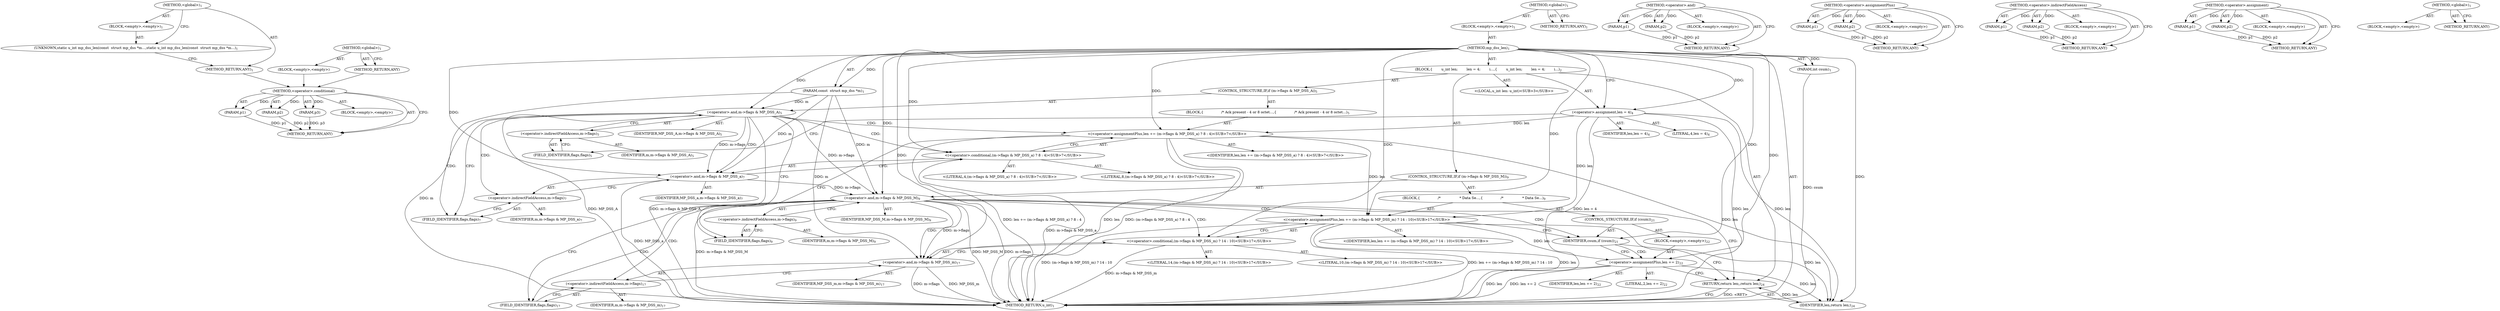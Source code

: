 digraph "&lt;global&gt;" {
vulnerable_99 [label=<(METHOD,&lt;operator&gt;.conditional)>];
vulnerable_100 [label=<(PARAM,p1)>];
vulnerable_101 [label=<(PARAM,p2)>];
vulnerable_102 [label=<(PARAM,p3)>];
vulnerable_103 [label=<(BLOCK,&lt;empty&gt;,&lt;empty&gt;)>];
vulnerable_104 [label=<(METHOD_RETURN,ANY)>];
vulnerable_6 [label=<(METHOD,&lt;global&gt;)<SUB>1</SUB>>];
vulnerable_7 [label=<(BLOCK,&lt;empty&gt;,&lt;empty&gt;)<SUB>1</SUB>>];
vulnerable_8 [label=<(METHOD,mp_dss_len)<SUB>1</SUB>>];
vulnerable_9 [label=<(PARAM,const  struct mp_dss *m)<SUB>1</SUB>>];
vulnerable_10 [label=<(PARAM,int csum)<SUB>1</SUB>>];
vulnerable_11 [label=<(BLOCK,{
        u_int len;
        len = 4;
        i...,{
        u_int len;
        len = 4;
        i...)<SUB>2</SUB>>];
vulnerable_12 [label="<(LOCAL,u_int len: u_int)<SUB>3</SUB>>"];
vulnerable_13 [label=<(&lt;operator&gt;.assignment,len = 4)<SUB>4</SUB>>];
vulnerable_14 [label=<(IDENTIFIER,len,len = 4)<SUB>4</SUB>>];
vulnerable_15 [label=<(LITERAL,4,len = 4)<SUB>4</SUB>>];
vulnerable_16 [label=<(CONTROL_STRUCTURE,IF,if (m-&gt;flags &amp; MP_DSS_A))<SUB>5</SUB>>];
vulnerable_17 [label=<(&lt;operator&gt;.and,m-&gt;flags &amp; MP_DSS_A)<SUB>5</SUB>>];
vulnerable_18 [label=<(&lt;operator&gt;.indirectFieldAccess,m-&gt;flags)<SUB>5</SUB>>];
vulnerable_19 [label=<(IDENTIFIER,m,m-&gt;flags &amp; MP_DSS_A)<SUB>5</SUB>>];
vulnerable_20 [label=<(FIELD_IDENTIFIER,flags,flags)<SUB>5</SUB>>];
vulnerable_21 [label=<(IDENTIFIER,MP_DSS_A,m-&gt;flags &amp; MP_DSS_A)<SUB>5</SUB>>];
vulnerable_22 [label=<(BLOCK,{
                /* Ack present - 4 or 8 octet...,{
                /* Ack present - 4 or 8 octet...)<SUB>5</SUB>>];
vulnerable_23 [label="<(&lt;operator&gt;.assignmentPlus,len += (m-&gt;flags &amp; MP_DSS_a) ? 8 : 4)<SUB>7</SUB>>"];
vulnerable_24 [label="<(IDENTIFIER,len,len += (m-&gt;flags &amp; MP_DSS_a) ? 8 : 4)<SUB>7</SUB>>"];
vulnerable_25 [label="<(&lt;operator&gt;.conditional,(m-&gt;flags &amp; MP_DSS_a) ? 8 : 4)<SUB>7</SUB>>"];
vulnerable_26 [label=<(&lt;operator&gt;.and,m-&gt;flags &amp; MP_DSS_a)<SUB>7</SUB>>];
vulnerable_27 [label=<(&lt;operator&gt;.indirectFieldAccess,m-&gt;flags)<SUB>7</SUB>>];
vulnerable_28 [label=<(IDENTIFIER,m,m-&gt;flags &amp; MP_DSS_a)<SUB>7</SUB>>];
vulnerable_29 [label=<(FIELD_IDENTIFIER,flags,flags)<SUB>7</SUB>>];
vulnerable_30 [label=<(IDENTIFIER,MP_DSS_a,m-&gt;flags &amp; MP_DSS_a)<SUB>7</SUB>>];
vulnerable_31 [label="<(LITERAL,8,(m-&gt;flags &amp; MP_DSS_a) ? 8 : 4)<SUB>7</SUB>>"];
vulnerable_32 [label="<(LITERAL,4,(m-&gt;flags &amp; MP_DSS_a) ? 8 : 4)<SUB>7</SUB>>"];
vulnerable_33 [label=<(CONTROL_STRUCTURE,IF,if (m-&gt;flags &amp; MP_DSS_M))<SUB>9</SUB>>];
vulnerable_34 [label=<(&lt;operator&gt;.and,m-&gt;flags &amp; MP_DSS_M)<SUB>9</SUB>>];
vulnerable_35 [label=<(&lt;operator&gt;.indirectFieldAccess,m-&gt;flags)<SUB>9</SUB>>];
vulnerable_36 [label=<(IDENTIFIER,m,m-&gt;flags &amp; MP_DSS_M)<SUB>9</SUB>>];
vulnerable_37 [label=<(FIELD_IDENTIFIER,flags,flags)<SUB>9</SUB>>];
vulnerable_38 [label=<(IDENTIFIER,MP_DSS_M,m-&gt;flags &amp; MP_DSS_M)<SUB>9</SUB>>];
vulnerable_39 [label=<(BLOCK,{
                /*
                 * Data Se...,{
                /*
                 * Data Se...)<SUB>9</SUB>>];
vulnerable_40 [label="<(&lt;operator&gt;.assignmentPlus,len += (m-&gt;flags &amp; MP_DSS_m) ? 14 : 10)<SUB>17</SUB>>"];
vulnerable_41 [label="<(IDENTIFIER,len,len += (m-&gt;flags &amp; MP_DSS_m) ? 14 : 10)<SUB>17</SUB>>"];
vulnerable_42 [label="<(&lt;operator&gt;.conditional,(m-&gt;flags &amp; MP_DSS_m) ? 14 : 10)<SUB>17</SUB>>"];
vulnerable_43 [label=<(&lt;operator&gt;.and,m-&gt;flags &amp; MP_DSS_m)<SUB>17</SUB>>];
vulnerable_44 [label=<(&lt;operator&gt;.indirectFieldAccess,m-&gt;flags)<SUB>17</SUB>>];
vulnerable_45 [label=<(IDENTIFIER,m,m-&gt;flags &amp; MP_DSS_m)<SUB>17</SUB>>];
vulnerable_46 [label=<(FIELD_IDENTIFIER,flags,flags)<SUB>17</SUB>>];
vulnerable_47 [label=<(IDENTIFIER,MP_DSS_m,m-&gt;flags &amp; MP_DSS_m)<SUB>17</SUB>>];
vulnerable_48 [label="<(LITERAL,14,(m-&gt;flags &amp; MP_DSS_m) ? 14 : 10)<SUB>17</SUB>>"];
vulnerable_49 [label="<(LITERAL,10,(m-&gt;flags &amp; MP_DSS_m) ? 14 : 10)<SUB>17</SUB>>"];
vulnerable_50 [label=<(CONTROL_STRUCTURE,IF,if (csum))<SUB>21</SUB>>];
vulnerable_51 [label=<(IDENTIFIER,csum,if (csum))<SUB>21</SUB>>];
vulnerable_52 [label=<(BLOCK,&lt;empty&gt;,&lt;empty&gt;)<SUB>22</SUB>>];
vulnerable_53 [label=<(&lt;operator&gt;.assignmentPlus,len += 2)<SUB>22</SUB>>];
vulnerable_54 [label=<(IDENTIFIER,len,len += 2)<SUB>22</SUB>>];
vulnerable_55 [label=<(LITERAL,2,len += 2)<SUB>22</SUB>>];
vulnerable_56 [label=<(RETURN,return len;,return len;)<SUB>24</SUB>>];
vulnerable_57 [label=<(IDENTIFIER,len,return len;)<SUB>24</SUB>>];
vulnerable_58 [label=<(METHOD_RETURN,u_int)<SUB>1</SUB>>];
vulnerable_60 [label=<(METHOD_RETURN,ANY)<SUB>1</SUB>>];
vulnerable_84 [label=<(METHOD,&lt;operator&gt;.and)>];
vulnerable_85 [label=<(PARAM,p1)>];
vulnerable_86 [label=<(PARAM,p2)>];
vulnerable_87 [label=<(BLOCK,&lt;empty&gt;,&lt;empty&gt;)>];
vulnerable_88 [label=<(METHOD_RETURN,ANY)>];
vulnerable_94 [label=<(METHOD,&lt;operator&gt;.assignmentPlus)>];
vulnerable_95 [label=<(PARAM,p1)>];
vulnerable_96 [label=<(PARAM,p2)>];
vulnerable_97 [label=<(BLOCK,&lt;empty&gt;,&lt;empty&gt;)>];
vulnerable_98 [label=<(METHOD_RETURN,ANY)>];
vulnerable_89 [label=<(METHOD,&lt;operator&gt;.indirectFieldAccess)>];
vulnerable_90 [label=<(PARAM,p1)>];
vulnerable_91 [label=<(PARAM,p2)>];
vulnerable_92 [label=<(BLOCK,&lt;empty&gt;,&lt;empty&gt;)>];
vulnerable_93 [label=<(METHOD_RETURN,ANY)>];
vulnerable_79 [label=<(METHOD,&lt;operator&gt;.assignment)>];
vulnerable_80 [label=<(PARAM,p1)>];
vulnerable_81 [label=<(PARAM,p2)>];
vulnerable_82 [label=<(BLOCK,&lt;empty&gt;,&lt;empty&gt;)>];
vulnerable_83 [label=<(METHOD_RETURN,ANY)>];
vulnerable_73 [label=<(METHOD,&lt;global&gt;)<SUB>1</SUB>>];
vulnerable_74 [label=<(BLOCK,&lt;empty&gt;,&lt;empty&gt;)>];
vulnerable_75 [label=<(METHOD_RETURN,ANY)>];
fixed_6 [label=<(METHOD,&lt;global&gt;)<SUB>1</SUB>>];
fixed_7 [label=<(BLOCK,&lt;empty&gt;,&lt;empty&gt;)<SUB>1</SUB>>];
fixed_8 [label=<(UNKNOWN,static u_int mp_dss_len(const  struct mp_dss *m...,static u_int mp_dss_len(const  struct mp_dss *m...)<SUB>1</SUB>>];
fixed_9 [label=<(METHOD_RETURN,ANY)<SUB>1</SUB>>];
fixed_14 [label=<(METHOD,&lt;global&gt;)<SUB>1</SUB>>];
fixed_15 [label=<(BLOCK,&lt;empty&gt;,&lt;empty&gt;)>];
fixed_16 [label=<(METHOD_RETURN,ANY)>];
vulnerable_99 -> vulnerable_100  [key=0, label="AST: "];
vulnerable_99 -> vulnerable_100  [key=1, label="DDG: "];
vulnerable_99 -> vulnerable_103  [key=0, label="AST: "];
vulnerable_99 -> vulnerable_101  [key=0, label="AST: "];
vulnerable_99 -> vulnerable_101  [key=1, label="DDG: "];
vulnerable_99 -> vulnerable_104  [key=0, label="AST: "];
vulnerable_99 -> vulnerable_104  [key=1, label="CFG: "];
vulnerable_99 -> vulnerable_102  [key=0, label="AST: "];
vulnerable_99 -> vulnerable_102  [key=1, label="DDG: "];
vulnerable_100 -> vulnerable_104  [key=0, label="DDG: p1"];
vulnerable_101 -> vulnerable_104  [key=0, label="DDG: p2"];
vulnerable_102 -> vulnerable_104  [key=0, label="DDG: p3"];
vulnerable_6 -> vulnerable_7  [key=0, label="AST: "];
vulnerable_6 -> vulnerable_60  [key=0, label="AST: "];
vulnerable_6 -> vulnerable_60  [key=1, label="CFG: "];
vulnerable_7 -> vulnerable_8  [key=0, label="AST: "];
vulnerable_8 -> vulnerable_9  [key=0, label="AST: "];
vulnerable_8 -> vulnerable_9  [key=1, label="DDG: "];
vulnerable_8 -> vulnerable_10  [key=0, label="AST: "];
vulnerable_8 -> vulnerable_10  [key=1, label="DDG: "];
vulnerable_8 -> vulnerable_11  [key=0, label="AST: "];
vulnerable_8 -> vulnerable_58  [key=0, label="AST: "];
vulnerable_8 -> vulnerable_13  [key=0, label="CFG: "];
vulnerable_8 -> vulnerable_13  [key=1, label="DDG: "];
vulnerable_8 -> vulnerable_57  [key=0, label="DDG: "];
vulnerable_8 -> vulnerable_17  [key=0, label="DDG: "];
vulnerable_8 -> vulnerable_23  [key=0, label="DDG: "];
vulnerable_8 -> vulnerable_34  [key=0, label="DDG: "];
vulnerable_8 -> vulnerable_40  [key=0, label="DDG: "];
vulnerable_8 -> vulnerable_51  [key=0, label="DDG: "];
vulnerable_8 -> vulnerable_25  [key=0, label="DDG: "];
vulnerable_8 -> vulnerable_42  [key=0, label="DDG: "];
vulnerable_8 -> vulnerable_53  [key=0, label="DDG: "];
vulnerable_8 -> vulnerable_26  [key=0, label="DDG: "];
vulnerable_8 -> vulnerable_43  [key=0, label="DDG: "];
vulnerable_9 -> vulnerable_58  [key=0, label="DDG: m"];
vulnerable_9 -> vulnerable_17  [key=0, label="DDG: m"];
vulnerable_9 -> vulnerable_34  [key=0, label="DDG: m"];
vulnerable_9 -> vulnerable_26  [key=0, label="DDG: m"];
vulnerable_9 -> vulnerable_43  [key=0, label="DDG: m"];
vulnerable_10 -> vulnerable_58  [key=0, label="DDG: csum"];
vulnerable_11 -> vulnerable_12  [key=0, label="AST: "];
vulnerable_11 -> vulnerable_13  [key=0, label="AST: "];
vulnerable_11 -> vulnerable_16  [key=0, label="AST: "];
vulnerable_11 -> vulnerable_33  [key=0, label="AST: "];
vulnerable_11 -> vulnerable_56  [key=0, label="AST: "];
vulnerable_13 -> vulnerable_14  [key=0, label="AST: "];
vulnerable_13 -> vulnerable_15  [key=0, label="AST: "];
vulnerable_13 -> vulnerable_20  [key=0, label="CFG: "];
vulnerable_13 -> vulnerable_58  [key=0, label="DDG: len"];
vulnerable_13 -> vulnerable_58  [key=1, label="DDG: len = 4"];
vulnerable_13 -> vulnerable_57  [key=0, label="DDG: len"];
vulnerable_13 -> vulnerable_23  [key=0, label="DDG: len"];
vulnerable_13 -> vulnerable_40  [key=0, label="DDG: len"];
vulnerable_16 -> vulnerable_17  [key=0, label="AST: "];
vulnerable_16 -> vulnerable_22  [key=0, label="AST: "];
vulnerable_17 -> vulnerable_18  [key=0, label="AST: "];
vulnerable_17 -> vulnerable_21  [key=0, label="AST: "];
vulnerable_17 -> vulnerable_29  [key=0, label="CFG: "];
vulnerable_17 -> vulnerable_29  [key=1, label="CDG: "];
vulnerable_17 -> vulnerable_37  [key=0, label="CFG: "];
vulnerable_17 -> vulnerable_58  [key=0, label="DDG: m-&gt;flags &amp; MP_DSS_A"];
vulnerable_17 -> vulnerable_58  [key=1, label="DDG: MP_DSS_A"];
vulnerable_17 -> vulnerable_34  [key=0, label="DDG: m-&gt;flags"];
vulnerable_17 -> vulnerable_26  [key=0, label="DDG: m-&gt;flags"];
vulnerable_17 -> vulnerable_26  [key=1, label="CDG: "];
vulnerable_17 -> vulnerable_23  [key=0, label="CDG: "];
vulnerable_17 -> vulnerable_25  [key=0, label="CDG: "];
vulnerable_17 -> vulnerable_27  [key=0, label="CDG: "];
vulnerable_18 -> vulnerable_19  [key=0, label="AST: "];
vulnerable_18 -> vulnerable_20  [key=0, label="AST: "];
vulnerable_18 -> vulnerable_17  [key=0, label="CFG: "];
vulnerable_20 -> vulnerable_18  [key=0, label="CFG: "];
vulnerable_22 -> vulnerable_23  [key=0, label="AST: "];
vulnerable_23 -> vulnerable_24  [key=0, label="AST: "];
vulnerable_23 -> vulnerable_25  [key=0, label="AST: "];
vulnerable_23 -> vulnerable_37  [key=0, label="CFG: "];
vulnerable_23 -> vulnerable_58  [key=0, label="DDG: len"];
vulnerable_23 -> vulnerable_58  [key=1, label="DDG: (m-&gt;flags &amp; MP_DSS_a) ? 8 : 4"];
vulnerable_23 -> vulnerable_58  [key=2, label="DDG: len += (m-&gt;flags &amp; MP_DSS_a) ? 8 : 4"];
vulnerable_23 -> vulnerable_57  [key=0, label="DDG: len"];
vulnerable_23 -> vulnerable_40  [key=0, label="DDG: len"];
vulnerable_25 -> vulnerable_26  [key=0, label="AST: "];
vulnerable_25 -> vulnerable_31  [key=0, label="AST: "];
vulnerable_25 -> vulnerable_32  [key=0, label="AST: "];
vulnerable_25 -> vulnerable_23  [key=0, label="CFG: "];
vulnerable_25 -> vulnerable_58  [key=0, label="DDG: m-&gt;flags &amp; MP_DSS_a"];
vulnerable_26 -> vulnerable_27  [key=0, label="AST: "];
vulnerable_26 -> vulnerable_30  [key=0, label="AST: "];
vulnerable_26 -> vulnerable_25  [key=0, label="CFG: "];
vulnerable_26 -> vulnerable_58  [key=0, label="DDG: MP_DSS_a"];
vulnerable_26 -> vulnerable_34  [key=0, label="DDG: m-&gt;flags"];
vulnerable_27 -> vulnerable_28  [key=0, label="AST: "];
vulnerable_27 -> vulnerable_29  [key=0, label="AST: "];
vulnerable_27 -> vulnerable_26  [key=0, label="CFG: "];
vulnerable_29 -> vulnerable_27  [key=0, label="CFG: "];
vulnerable_33 -> vulnerable_34  [key=0, label="AST: "];
vulnerable_33 -> vulnerable_39  [key=0, label="AST: "];
vulnerable_34 -> vulnerable_35  [key=0, label="AST: "];
vulnerable_34 -> vulnerable_38  [key=0, label="AST: "];
vulnerable_34 -> vulnerable_46  [key=0, label="CFG: "];
vulnerable_34 -> vulnerable_46  [key=1, label="CDG: "];
vulnerable_34 -> vulnerable_56  [key=0, label="CFG: "];
vulnerable_34 -> vulnerable_58  [key=0, label="DDG: m-&gt;flags"];
vulnerable_34 -> vulnerable_58  [key=1, label="DDG: m-&gt;flags &amp; MP_DSS_M"];
vulnerable_34 -> vulnerable_58  [key=2, label="DDG: MP_DSS_M"];
vulnerable_34 -> vulnerable_43  [key=0, label="DDG: m-&gt;flags"];
vulnerable_34 -> vulnerable_43  [key=1, label="CDG: "];
vulnerable_34 -> vulnerable_42  [key=0, label="CDG: "];
vulnerable_34 -> vulnerable_51  [key=0, label="CDG: "];
vulnerable_34 -> vulnerable_40  [key=0, label="CDG: "];
vulnerable_34 -> vulnerable_44  [key=0, label="CDG: "];
vulnerable_35 -> vulnerable_36  [key=0, label="AST: "];
vulnerable_35 -> vulnerable_37  [key=0, label="AST: "];
vulnerable_35 -> vulnerable_34  [key=0, label="CFG: "];
vulnerable_37 -> vulnerable_35  [key=0, label="CFG: "];
vulnerable_39 -> vulnerable_40  [key=0, label="AST: "];
vulnerable_39 -> vulnerable_50  [key=0, label="AST: "];
vulnerable_40 -> vulnerable_41  [key=0, label="AST: "];
vulnerable_40 -> vulnerable_42  [key=0, label="AST: "];
vulnerable_40 -> vulnerable_51  [key=0, label="CFG: "];
vulnerable_40 -> vulnerable_58  [key=0, label="DDG: len"];
vulnerable_40 -> vulnerable_58  [key=1, label="DDG: (m-&gt;flags &amp; MP_DSS_m) ? 14 : 10"];
vulnerable_40 -> vulnerable_58  [key=2, label="DDG: len += (m-&gt;flags &amp; MP_DSS_m) ? 14 : 10"];
vulnerable_40 -> vulnerable_57  [key=0, label="DDG: len"];
vulnerable_40 -> vulnerable_53  [key=0, label="DDG: len"];
vulnerable_42 -> vulnerable_43  [key=0, label="AST: "];
vulnerable_42 -> vulnerable_48  [key=0, label="AST: "];
vulnerable_42 -> vulnerable_49  [key=0, label="AST: "];
vulnerable_42 -> vulnerable_40  [key=0, label="CFG: "];
vulnerable_42 -> vulnerable_58  [key=0, label="DDG: m-&gt;flags &amp; MP_DSS_m"];
vulnerable_43 -> vulnerable_44  [key=0, label="AST: "];
vulnerable_43 -> vulnerable_47  [key=0, label="AST: "];
vulnerable_43 -> vulnerable_42  [key=0, label="CFG: "];
vulnerable_43 -> vulnerable_58  [key=0, label="DDG: m-&gt;flags"];
vulnerable_43 -> vulnerable_58  [key=1, label="DDG: MP_DSS_m"];
vulnerable_44 -> vulnerable_45  [key=0, label="AST: "];
vulnerable_44 -> vulnerable_46  [key=0, label="AST: "];
vulnerable_44 -> vulnerable_43  [key=0, label="CFG: "];
vulnerable_46 -> vulnerable_44  [key=0, label="CFG: "];
vulnerable_50 -> vulnerable_51  [key=0, label="AST: "];
vulnerable_50 -> vulnerable_52  [key=0, label="AST: "];
vulnerable_51 -> vulnerable_53  [key=0, label="CFG: "];
vulnerable_51 -> vulnerable_53  [key=1, label="CDG: "];
vulnerable_51 -> vulnerable_56  [key=0, label="CFG: "];
vulnerable_52 -> vulnerable_53  [key=0, label="AST: "];
vulnerable_53 -> vulnerable_54  [key=0, label="AST: "];
vulnerable_53 -> vulnerable_55  [key=0, label="AST: "];
vulnerable_53 -> vulnerable_56  [key=0, label="CFG: "];
vulnerable_53 -> vulnerable_58  [key=0, label="DDG: len"];
vulnerable_53 -> vulnerable_58  [key=1, label="DDG: len += 2"];
vulnerable_53 -> vulnerable_57  [key=0, label="DDG: len"];
vulnerable_56 -> vulnerable_57  [key=0, label="AST: "];
vulnerable_56 -> vulnerable_58  [key=0, label="CFG: "];
vulnerable_56 -> vulnerable_58  [key=1, label="DDG: &lt;RET&gt;"];
vulnerable_57 -> vulnerable_56  [key=0, label="DDG: len"];
vulnerable_84 -> vulnerable_85  [key=0, label="AST: "];
vulnerable_84 -> vulnerable_85  [key=1, label="DDG: "];
vulnerable_84 -> vulnerable_87  [key=0, label="AST: "];
vulnerable_84 -> vulnerable_86  [key=0, label="AST: "];
vulnerable_84 -> vulnerable_86  [key=1, label="DDG: "];
vulnerable_84 -> vulnerable_88  [key=0, label="AST: "];
vulnerable_84 -> vulnerable_88  [key=1, label="CFG: "];
vulnerable_85 -> vulnerable_88  [key=0, label="DDG: p1"];
vulnerable_86 -> vulnerable_88  [key=0, label="DDG: p2"];
vulnerable_94 -> vulnerable_95  [key=0, label="AST: "];
vulnerable_94 -> vulnerable_95  [key=1, label="DDG: "];
vulnerable_94 -> vulnerable_97  [key=0, label="AST: "];
vulnerable_94 -> vulnerable_96  [key=0, label="AST: "];
vulnerable_94 -> vulnerable_96  [key=1, label="DDG: "];
vulnerable_94 -> vulnerable_98  [key=0, label="AST: "];
vulnerable_94 -> vulnerable_98  [key=1, label="CFG: "];
vulnerable_95 -> vulnerable_98  [key=0, label="DDG: p1"];
vulnerable_96 -> vulnerable_98  [key=0, label="DDG: p2"];
vulnerable_89 -> vulnerable_90  [key=0, label="AST: "];
vulnerable_89 -> vulnerable_90  [key=1, label="DDG: "];
vulnerable_89 -> vulnerable_92  [key=0, label="AST: "];
vulnerable_89 -> vulnerable_91  [key=0, label="AST: "];
vulnerable_89 -> vulnerable_91  [key=1, label="DDG: "];
vulnerable_89 -> vulnerable_93  [key=0, label="AST: "];
vulnerable_89 -> vulnerable_93  [key=1, label="CFG: "];
vulnerable_90 -> vulnerable_93  [key=0, label="DDG: p1"];
vulnerable_91 -> vulnerable_93  [key=0, label="DDG: p2"];
vulnerable_79 -> vulnerable_80  [key=0, label="AST: "];
vulnerable_79 -> vulnerable_80  [key=1, label="DDG: "];
vulnerable_79 -> vulnerable_82  [key=0, label="AST: "];
vulnerable_79 -> vulnerable_81  [key=0, label="AST: "];
vulnerable_79 -> vulnerable_81  [key=1, label="DDG: "];
vulnerable_79 -> vulnerable_83  [key=0, label="AST: "];
vulnerable_79 -> vulnerable_83  [key=1, label="CFG: "];
vulnerable_80 -> vulnerable_83  [key=0, label="DDG: p1"];
vulnerable_81 -> vulnerable_83  [key=0, label="DDG: p2"];
vulnerable_73 -> vulnerable_74  [key=0, label="AST: "];
vulnerable_73 -> vulnerable_75  [key=0, label="AST: "];
vulnerable_73 -> vulnerable_75  [key=1, label="CFG: "];
fixed_6 -> fixed_7  [key=0, label="AST: "];
fixed_6 -> fixed_9  [key=0, label="AST: "];
fixed_6 -> fixed_8  [key=0, label="CFG: "];
fixed_7 -> fixed_8  [key=0, label="AST: "];
fixed_8 -> fixed_9  [key=0, label="CFG: "];
fixed_9 -> vulnerable_99  [key=0];
fixed_14 -> fixed_15  [key=0, label="AST: "];
fixed_14 -> fixed_16  [key=0, label="AST: "];
fixed_14 -> fixed_16  [key=1, label="CFG: "];
fixed_15 -> vulnerable_99  [key=0];
fixed_16 -> vulnerable_99  [key=0];
}
